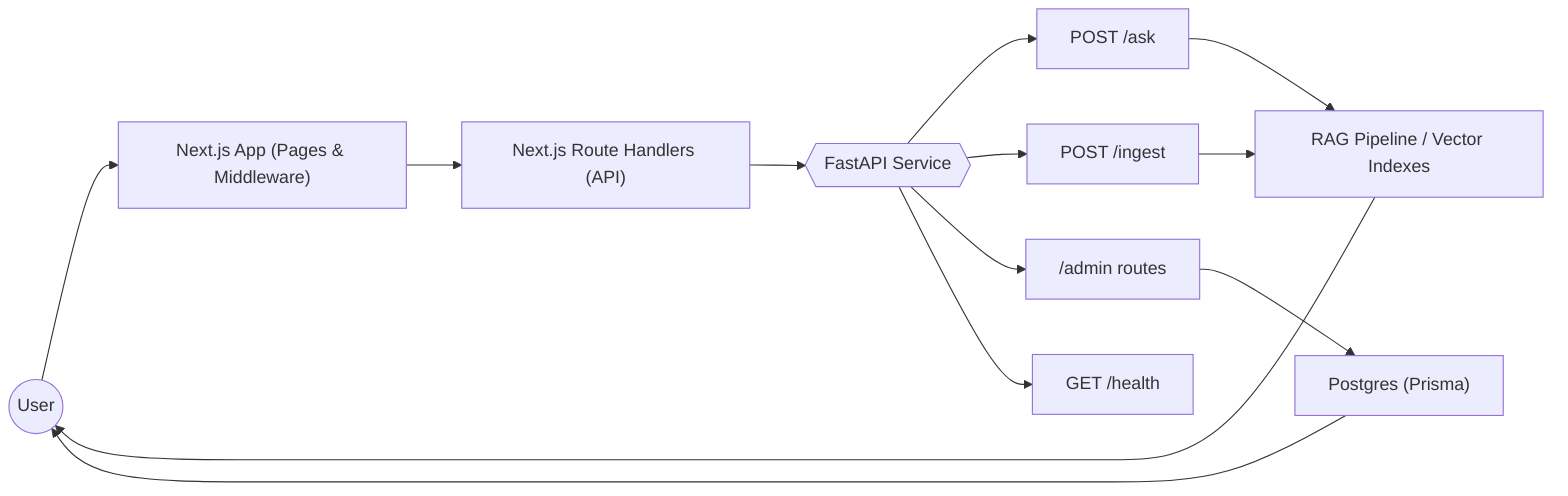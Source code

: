 flowchart LR
    user((User)) --> nextPages["Next.js App (Pages & Middleware)"]
    nextPages --> nextApi["Next.js Route Handlers (API)"]
    nextApi --> fastapiCluster{{"FastAPI Service"}}
    fastapiCluster --> askEndpoint["POST /ask"]
    fastapiCluster --> ingestEndpoint["POST /ingest"]
    fastapiCluster --> adminEndpoint["/admin routes"]
    fastapiCluster --> healthEndpoint["GET /health"]
    askEndpoint --> dataStores["RAG Pipeline / Vector Indexes"]
    ingestEndpoint --> dataStores
    adminEndpoint --> postgres["Postgres (Prisma)"]
    dataStores --> user
    postgres --> user